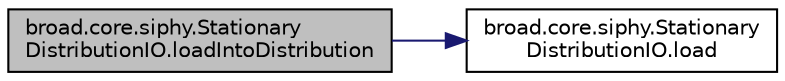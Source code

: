 digraph "broad.core.siphy.StationaryDistributionIO.loadIntoDistribution"
{
  edge [fontname="Helvetica",fontsize="10",labelfontname="Helvetica",labelfontsize="10"];
  node [fontname="Helvetica",fontsize="10",shape=record];
  rankdir="LR";
  Node1 [label="broad.core.siphy.Stationary\lDistributionIO.loadIntoDistribution",height=0.2,width=0.4,color="black", fillcolor="grey75", style="filled" fontcolor="black"];
  Node1 -> Node2 [color="midnightblue",fontsize="10",style="solid"];
  Node2 [label="broad.core.siphy.Stationary\lDistributionIO.load",height=0.2,width=0.4,color="black", fillcolor="white", style="filled",URL="$classbroad_1_1core_1_1siphy_1_1_stationary_distribution_i_o.html#af01fefbf4f2f7928bf6f2a7a415585b6"];
}
